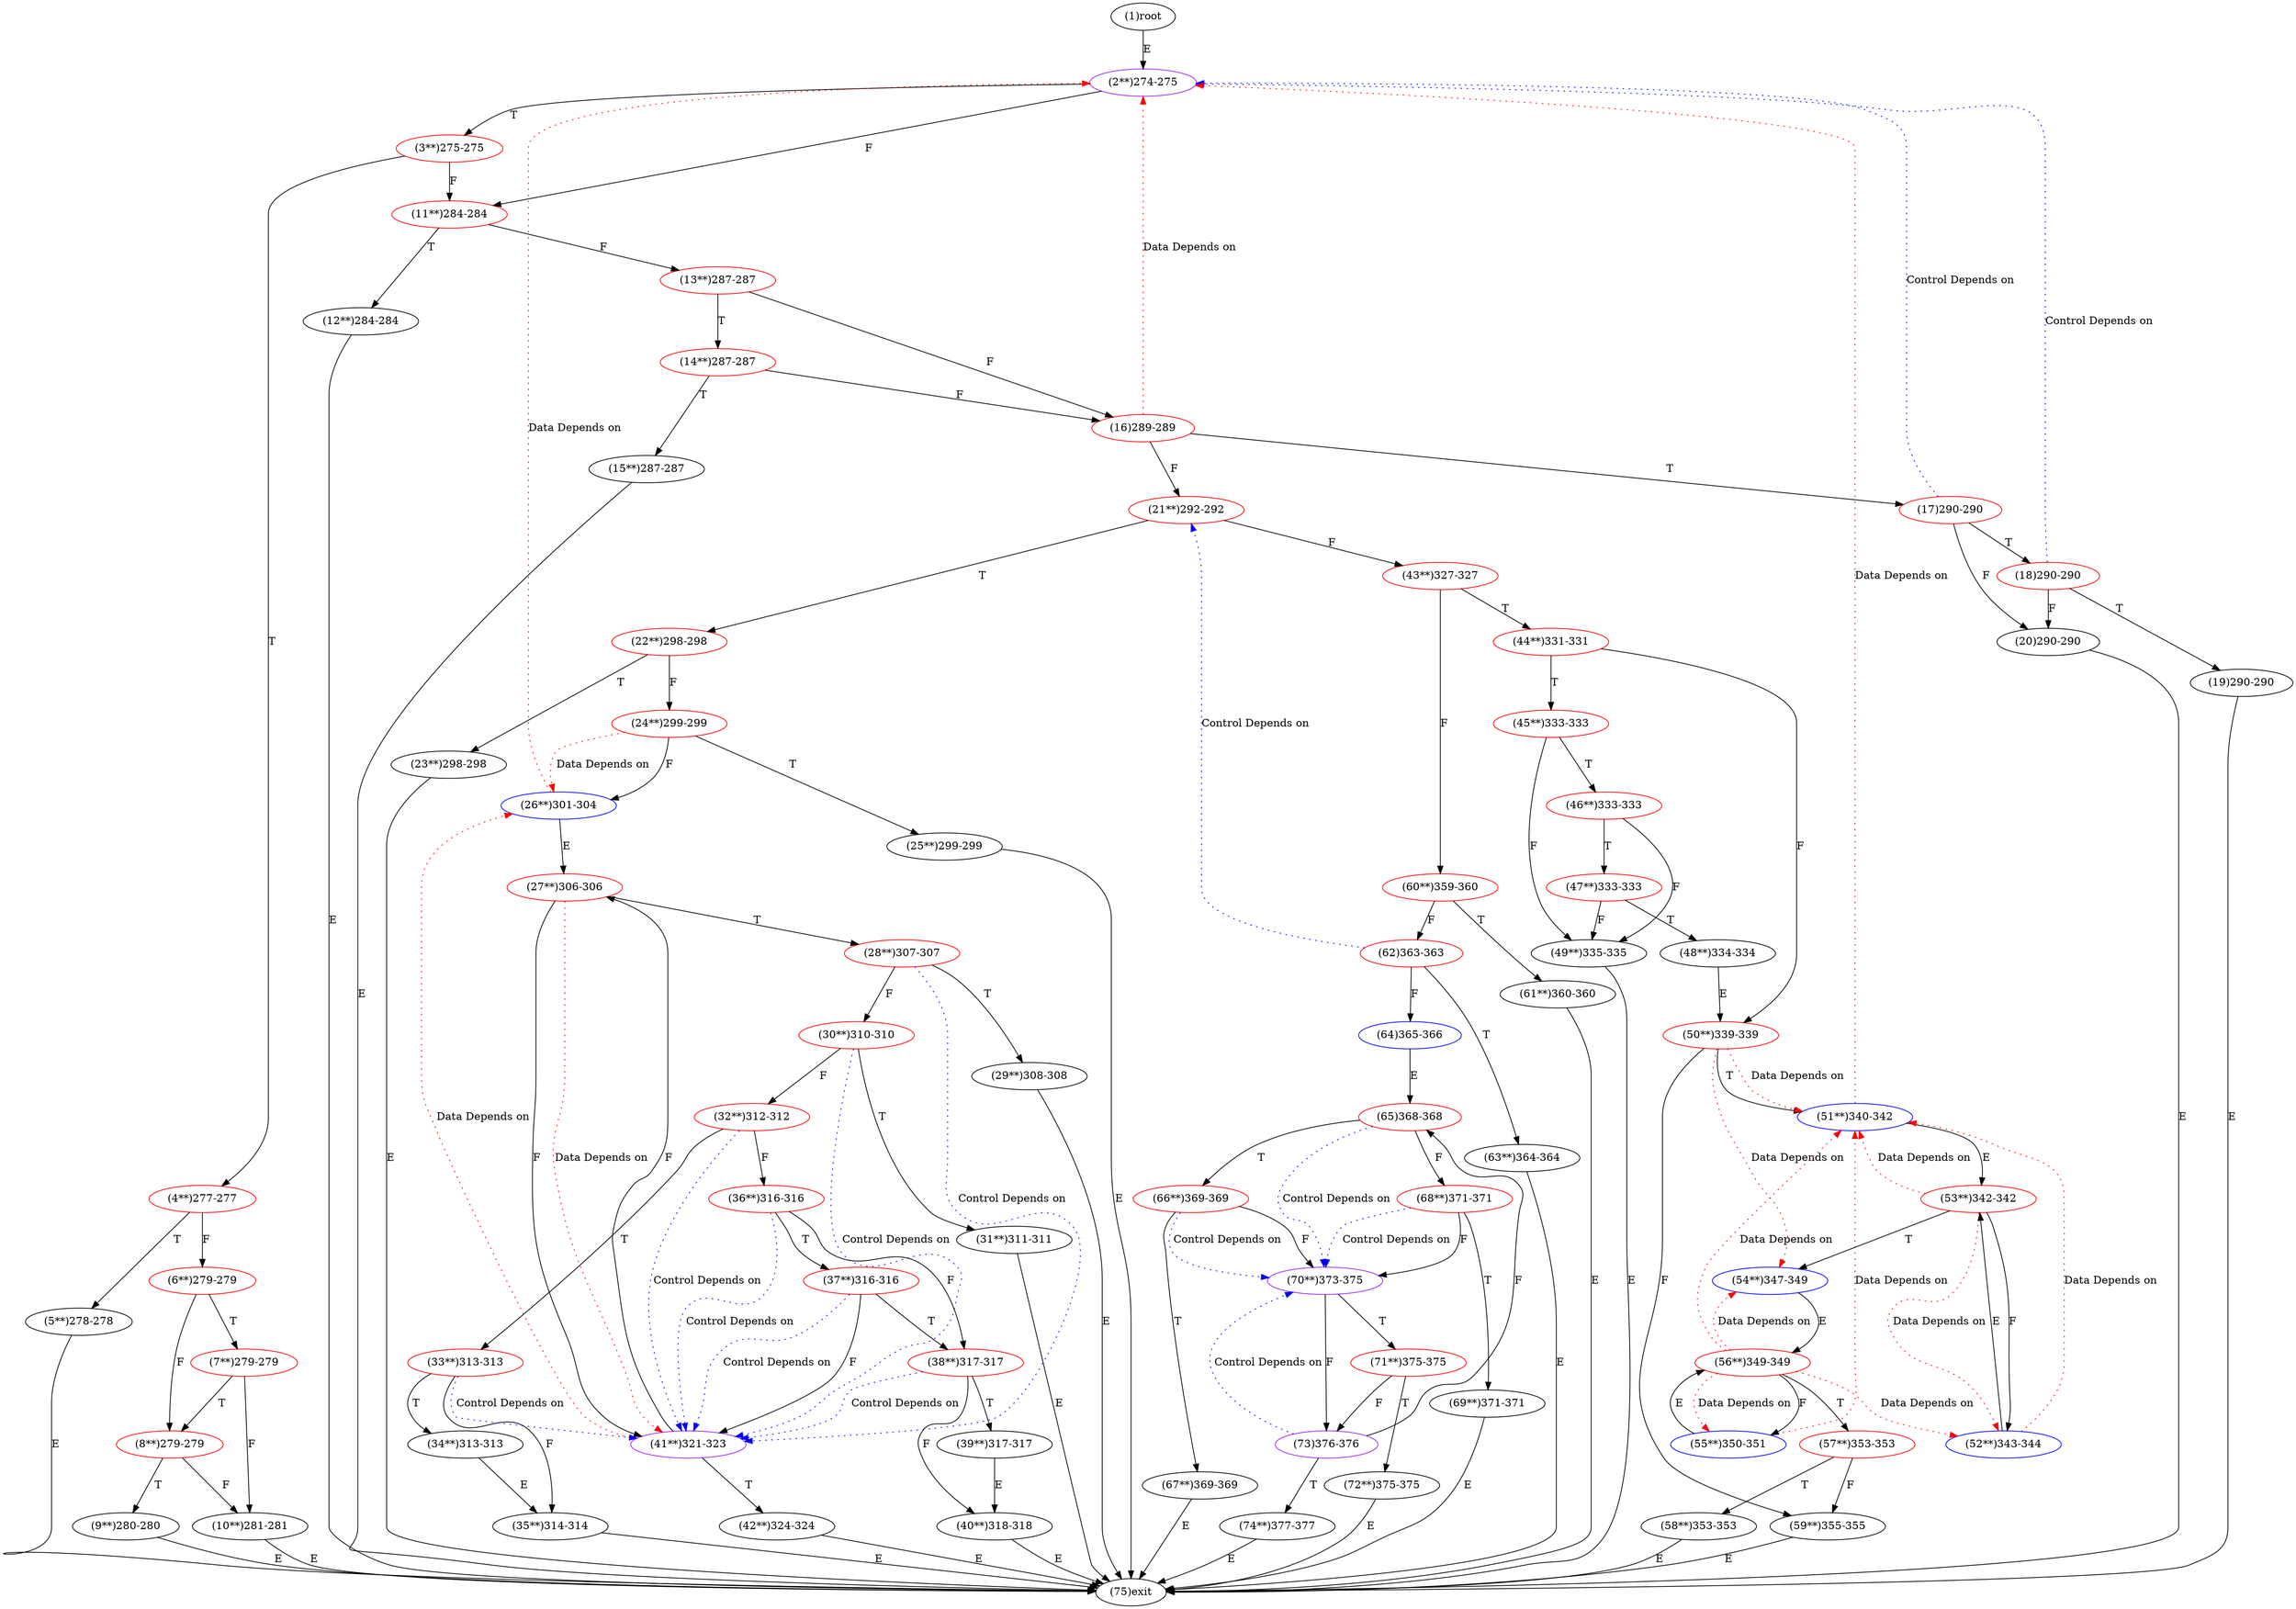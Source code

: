 digraph "" { 
1[ label="(1)root"];
2[ label="(2**)274-275",color=purple];
3[ label="(3**)275-275",color=red];
4[ label="(4**)277-277",color=red];
5[ label="(5**)278-278"];
6[ label="(6**)279-279",color=red];
7[ label="(7**)279-279",color=red];
8[ label="(8**)279-279",color=red];
9[ label="(9**)280-280"];
10[ label="(10**)281-281"];
11[ label="(11**)284-284",color=red];
12[ label="(12**)284-284"];
13[ label="(13**)287-287",color=red];
14[ label="(14**)287-287",color=red];
15[ label="(15**)287-287"];
17[ label="(17)290-290",color=red];
16[ label="(16)289-289",color=red];
19[ label="(19)290-290"];
18[ label="(18)290-290",color=red];
21[ label="(21**)292-292",color=red];
20[ label="(20)290-290"];
23[ label="(23**)298-298"];
22[ label="(22**)298-298",color=red];
25[ label="(25**)299-299"];
24[ label="(24**)299-299",color=red];
27[ label="(27**)306-306",color=red];
26[ label="(26**)301-304",color=blue];
29[ label="(29**)308-308"];
28[ label="(28**)307-307",color=red];
31[ label="(31**)311-311"];
30[ label="(30**)310-310",color=red];
34[ label="(34**)313-313"];
35[ label="(35**)314-314"];
32[ label="(32**)312-312",color=red];
33[ label="(33**)313-313",color=red];
38[ label="(38**)317-317",color=red];
39[ label="(39**)317-317"];
36[ label="(36**)316-316",color=red];
37[ label="(37**)316-316",color=red];
42[ label="(42**)324-324"];
43[ label="(43**)327-327",color=red];
40[ label="(40**)318-318"];
41[ label="(41**)321-323",color=purple];
46[ label="(46**)333-333",color=red];
47[ label="(47**)333-333",color=red];
44[ label="(44**)331-331",color=red];
45[ label="(45**)333-333",color=red];
51[ label="(51**)340-342",color=blue];
50[ label="(50**)339-339",color=red];
49[ label="(49**)335-335"];
48[ label="(48**)334-334"];
55[ label="(55**)350-351",color=blue];
54[ label="(54**)347-349",color=blue];
53[ label="(53**)342-342",color=red];
52[ label="(52**)343-344",color=blue];
59[ label="(59**)355-355"];
58[ label="(58**)353-353"];
57[ label="(57**)353-353",color=red];
56[ label="(56**)349-349",color=red];
63[ label="(63**)364-364"];
62[ label="(62)363-363",color=red];
61[ label="(61**)360-360"];
60[ label="(60**)359-360",color=red];
68[ label="(68**)371-371",color=red];
69[ label="(69**)371-371"];
70[ label="(70**)373-375",color=purple];
71[ label="(71**)375-375",color=red];
64[ label="(64)365-366",color=blue];
65[ label="(65)368-368",color=red];
66[ label="(66**)369-369",color=red];
67[ label="(67**)369-369"];
72[ label="(72**)375-375"];
73[ label="(73)376-376",color=purple];
74[ label="(74**)377-377"];
75[ label="(75)exit"];
1->2[ label="E"];
2->11[ label="F"];
2->3[ label="T"];
3->11[ label="F"];
3->4[ label="T"];
4->6[ label="F"];
4->5[ label="T"];
5->75[ label="E"];
6->8[ label="F"];
6->7[ label="T"];
7->10[ label="F"];
7->8[ label="T"];
8->10[ label="F"];
8->9[ label="T"];
9->75[ label="E"];
10->75[ label="E"];
11->13[ label="F"];
11->12[ label="T"];
12->75[ label="E"];
13->16[ label="F"];
13->14[ label="T"];
14->16[ label="F"];
14->15[ label="T"];
15->75[ label="E"];
16->21[ label="F"];
16->17[ label="T"];
17->20[ label="F"];
17->18[ label="T"];
18->20[ label="F"];
18->19[ label="T"];
19->75[ label="E"];
20->75[ label="E"];
21->43[ label="F"];
21->22[ label="T"];
22->24[ label="F"];
22->23[ label="T"];
23->75[ label="E"];
24->26[ label="F"];
24->25[ label="T"];
25->75[ label="E"];
26->27[ label="E"];
27->41[ label="F"];
27->28[ label="T"];
28->30[ label="F"];
28->29[ label="T"];
29->75[ label="E"];
30->32[ label="F"];
30->31[ label="T"];
31->75[ label="E"];
32->36[ label="F"];
32->33[ label="T"];
33->35[ label="F"];
33->34[ label="T"];
34->35[ label="E"];
35->75[ label="E"];
36->38[ label="F"];
36->37[ label="T"];
37->41[ label="F"];
37->38[ label="T"];
38->40[ label="F"];
38->39[ label="T"];
39->40[ label="E"];
40->75[ label="E"];
41->27[ label="F"];
41->42[ label="T"];
42->75[ label="E"];
43->60[ label="F"];
43->44[ label="T"];
44->50[ label="F"];
44->45[ label="T"];
45->49[ label="F"];
45->46[ label="T"];
46->49[ label="F"];
46->47[ label="T"];
47->49[ label="F"];
47->48[ label="T"];
48->50[ label="E"];
49->75[ label="E"];
50->59[ label="F"];
50->51[ label="T"];
51->53[ label="E"];
52->53[ label="E"];
53->52[ label="F"];
53->54[ label="T"];
54->56[ label="E"];
55->56[ label="E"];
56->55[ label="F"];
56->57[ label="T"];
57->59[ label="F"];
57->58[ label="T"];
58->75[ label="E"];
59->75[ label="E"];
60->62[ label="F"];
60->61[ label="T"];
61->75[ label="E"];
62->64[ label="F"];
62->63[ label="T"];
63->75[ label="E"];
64->65[ label="E"];
65->68[ label="F"];
65->66[ label="T"];
66->70[ label="F"];
66->67[ label="T"];
67->75[ label="E"];
68->70[ label="F"];
68->69[ label="T"];
69->75[ label="E"];
70->73[ label="F"];
70->71[ label="T"];
71->73[ label="F"];
71->72[ label="T"];
72->75[ label="E"];
73->65[ label="F"];
73->74[ label="T"];
74->75[ label="E"];
17->2[ color="blue" label="Control Depends on" style = dotted ];
16->2[ color="red" label="Data Depends on" style = dotted ];
18->2[ color="blue" label="Control Depends on" style = dotted ];
24->26[ color="red" label="Data Depends on" style = dotted ];
27->41[ color="red" label="Data Depends on" style = dotted ];
26->2[ color="red" label="Data Depends on" style = dotted ];
28->41[ color="blue" label="Control Depends on" style = dotted ];
30->41[ color="blue" label="Control Depends on" style = dotted ];
32->41[ color="blue" label="Control Depends on" style = dotted ];
33->41[ color="blue" label="Control Depends on" style = dotted ];
38->41[ color="blue" label="Control Depends on" style = dotted ];
36->41[ color="blue" label="Control Depends on" style = dotted ];
37->41[ color="blue" label="Control Depends on" style = dotted ];
41->26[ color="red" label="Data Depends on" style = dotted ];
51->2[ color="red" label="Data Depends on" style = dotted ];
50->51[ color="red" label="Data Depends on" style = dotted ];
50->54[ color="red" label="Data Depends on" style = dotted ];
55->51[ color="red" label="Data Depends on" style = dotted ];
53->52[ color="red" label="Data Depends on" style = dotted ];
53->51[ color="red" label="Data Depends on" style = dotted ];
52->51[ color="red" label="Data Depends on" style = dotted ];
56->51[ color="red" label="Data Depends on" style = dotted ];
56->52[ color="red" label="Data Depends on" style = dotted ];
56->54[ color="red" label="Data Depends on" style = dotted ];
56->55[ color="red" label="Data Depends on" style = dotted ];
62->21[ color="blue" label="Control Depends on" style = dotted ];
68->70[ color="blue" label="Control Depends on" style = dotted ];
65->70[ color="blue" label="Control Depends on" style = dotted ];
66->70[ color="blue" label="Control Depends on" style = dotted ];
73->70[ color="blue" label="Control Depends on" style = dotted ];
}